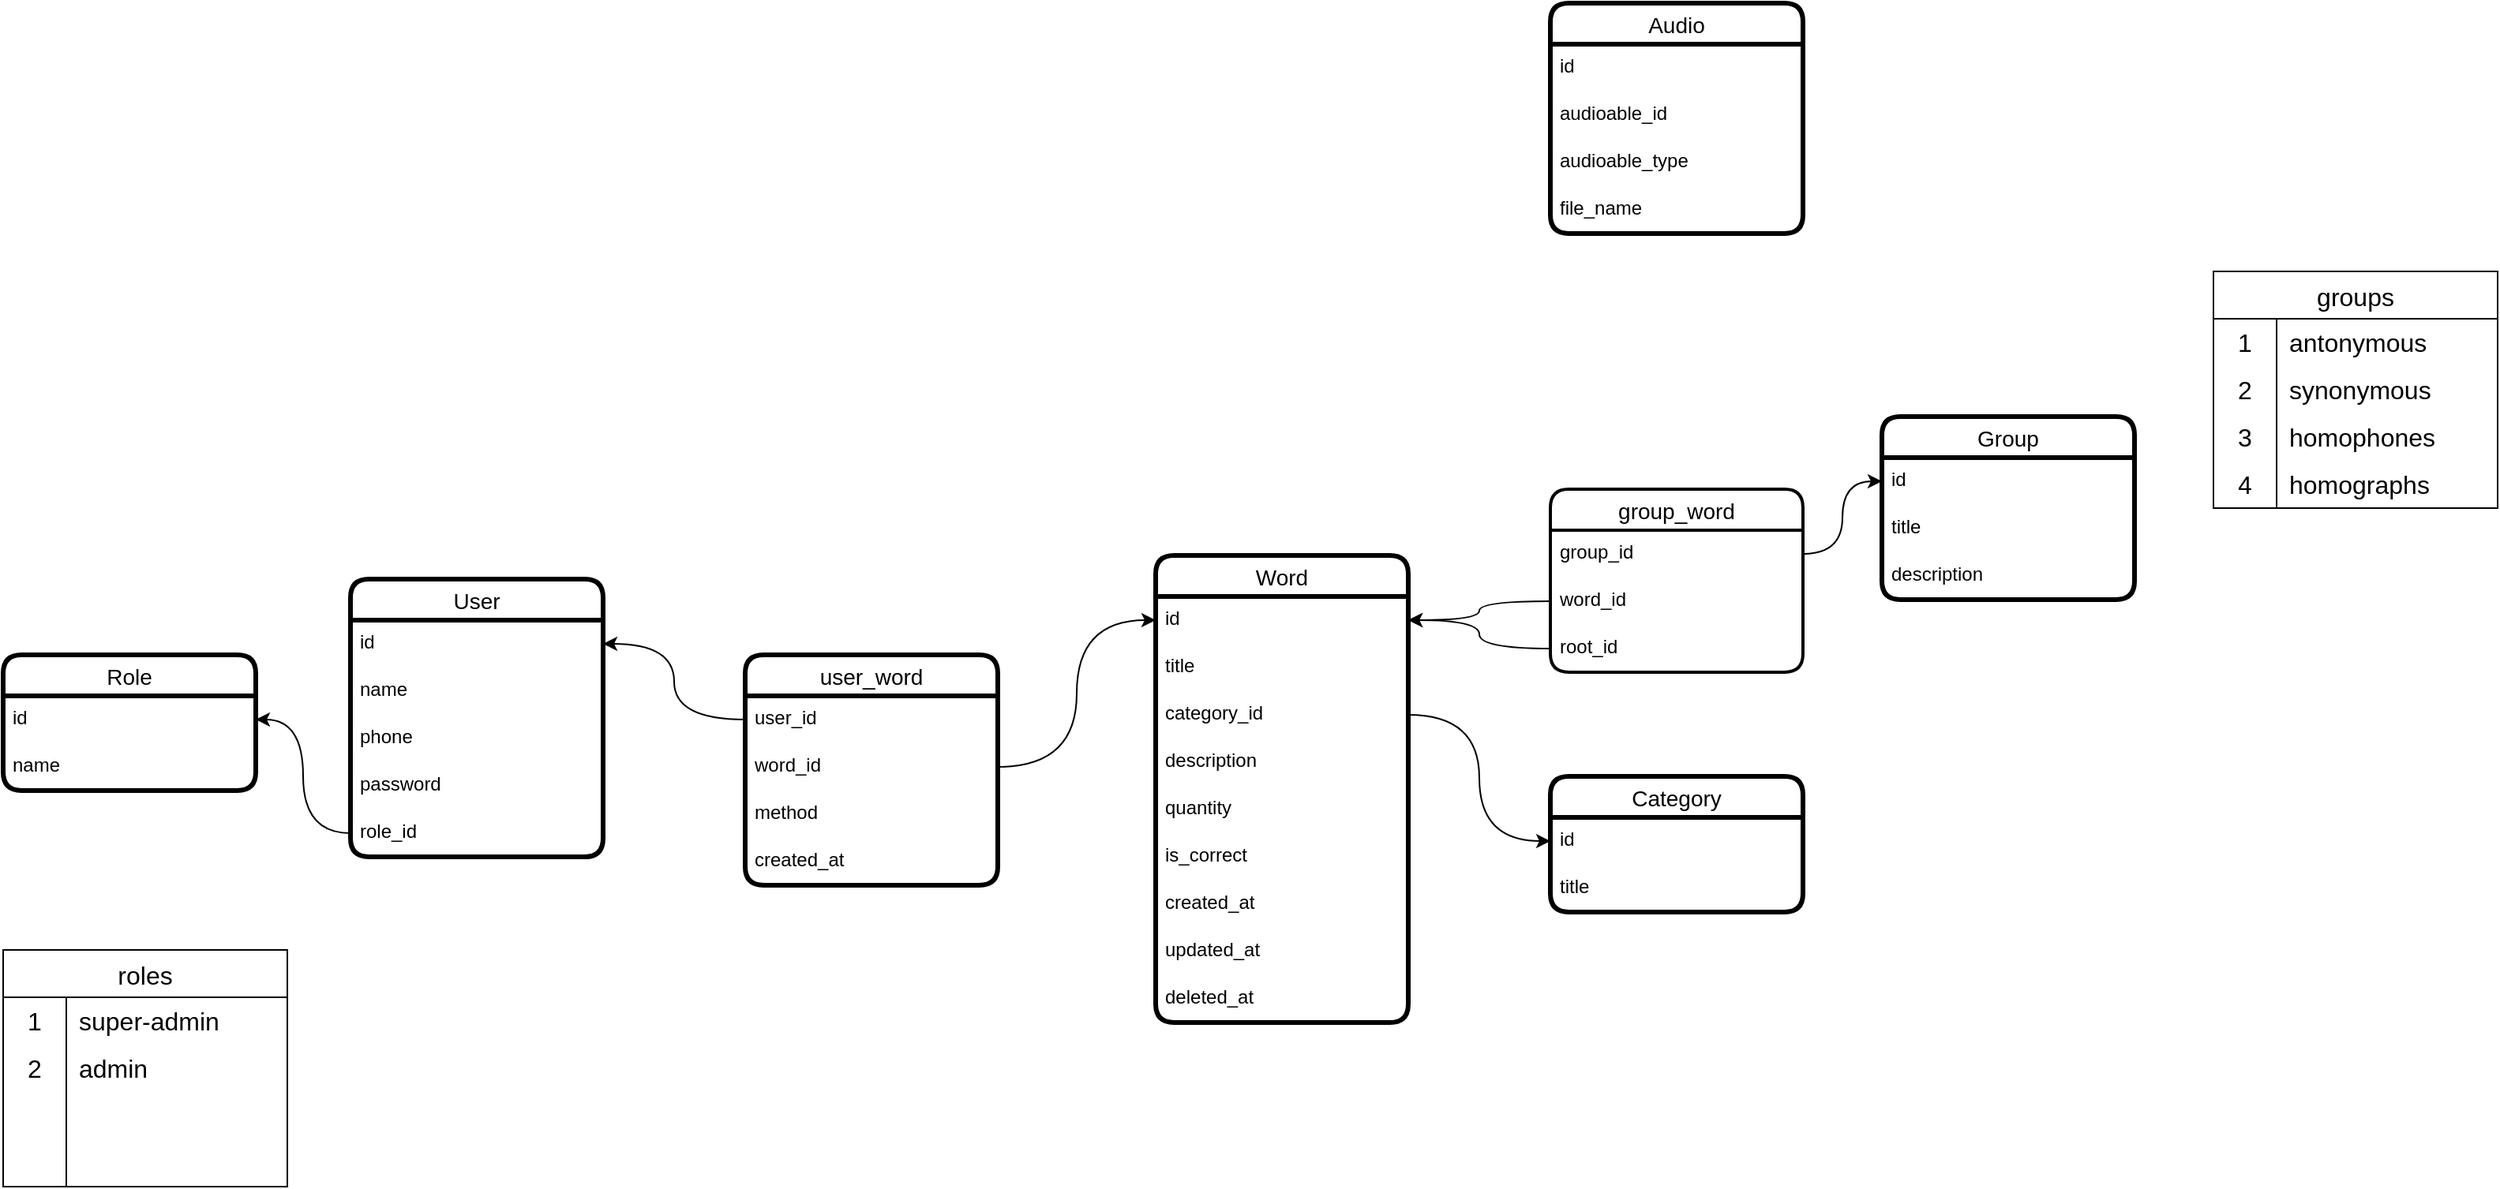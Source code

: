 <mxfile version="22.1.3" type="github">
  <diagram name="Страница 1" id="WVxcMm0KjkR60h23hDJV">
    <mxGraphModel dx="1647" dy="839" grid="1" gridSize="10" guides="1" tooltips="1" connect="1" arrows="1" fold="1" page="1" pageScale="1" pageWidth="827" pageHeight="1169" math="0" shadow="0">
      <root>
        <mxCell id="0" />
        <mxCell id="1" parent="0" />
        <mxCell id="9s2KFk0PjAGt847YJdl5-2" value="User" style="swimlane;fontStyle=0;childLayout=stackLayout;horizontal=1;startSize=26;horizontalStack=0;resizeParent=1;resizeParentMax=0;resizeLast=0;collapsible=1;marginBottom=0;align=center;fontSize=14;rounded=1;strokeWidth=3;" parent="1" vertex="1">
          <mxGeometry x="260" y="615" width="160" height="176" as="geometry" />
        </mxCell>
        <mxCell id="9s2KFk0PjAGt847YJdl5-3" value="id" style="text;strokeColor=none;fillColor=none;spacingLeft=4;spacingRight=4;overflow=hidden;rotatable=0;points=[[0,0.5],[1,0.5]];portConstraint=eastwest;fontSize=12;whiteSpace=wrap;html=1;" parent="9s2KFk0PjAGt847YJdl5-2" vertex="1">
          <mxGeometry y="26" width="160" height="30" as="geometry" />
        </mxCell>
        <mxCell id="9s2KFk0PjAGt847YJdl5-4" value="name" style="text;strokeColor=none;fillColor=none;spacingLeft=4;spacingRight=4;overflow=hidden;rotatable=0;points=[[0,0.5],[1,0.5]];portConstraint=eastwest;fontSize=12;whiteSpace=wrap;html=1;" parent="9s2KFk0PjAGt847YJdl5-2" vertex="1">
          <mxGeometry y="56" width="160" height="30" as="geometry" />
        </mxCell>
        <mxCell id="9s2KFk0PjAGt847YJdl5-5" value="phone" style="text;strokeColor=none;fillColor=none;spacingLeft=4;spacingRight=4;overflow=hidden;rotatable=0;points=[[0,0.5],[1,0.5]];portConstraint=eastwest;fontSize=12;whiteSpace=wrap;html=1;" parent="9s2KFk0PjAGt847YJdl5-2" vertex="1">
          <mxGeometry y="86" width="160" height="30" as="geometry" />
        </mxCell>
        <mxCell id="9s2KFk0PjAGt847YJdl5-6" value="password" style="text;strokeColor=none;fillColor=none;spacingLeft=4;spacingRight=4;overflow=hidden;rotatable=0;points=[[0,0.5],[1,0.5]];portConstraint=eastwest;fontSize=12;whiteSpace=wrap;html=1;" parent="9s2KFk0PjAGt847YJdl5-2" vertex="1">
          <mxGeometry y="116" width="160" height="30" as="geometry" />
        </mxCell>
        <mxCell id="KiJKbOR4MMH_Shu24o2U-1" value="role_id" style="text;strokeColor=none;fillColor=none;spacingLeft=4;spacingRight=4;overflow=hidden;rotatable=0;points=[[0,0.5],[1,0.5]];portConstraint=eastwest;fontSize=12;whiteSpace=wrap;html=1;" parent="9s2KFk0PjAGt847YJdl5-2" vertex="1">
          <mxGeometry y="146" width="160" height="30" as="geometry" />
        </mxCell>
        <mxCell id="9s2KFk0PjAGt847YJdl5-7" value="Role" style="swimlane;fontStyle=0;childLayout=stackLayout;horizontal=1;startSize=26;horizontalStack=0;resizeParent=1;resizeParentMax=0;resizeLast=0;collapsible=1;marginBottom=0;align=center;fontSize=14;rounded=1;strokeWidth=3;" parent="1" vertex="1">
          <mxGeometry x="40" y="663" width="160" height="86" as="geometry" />
        </mxCell>
        <mxCell id="9s2KFk0PjAGt847YJdl5-8" value="id" style="text;strokeColor=none;fillColor=none;spacingLeft=4;spacingRight=4;overflow=hidden;rotatable=0;points=[[0,0.5],[1,0.5]];portConstraint=eastwest;fontSize=12;whiteSpace=wrap;html=1;" parent="9s2KFk0PjAGt847YJdl5-7" vertex="1">
          <mxGeometry y="26" width="160" height="30" as="geometry" />
        </mxCell>
        <mxCell id="9s2KFk0PjAGt847YJdl5-9" value="name" style="text;strokeColor=none;fillColor=none;spacingLeft=4;spacingRight=4;overflow=hidden;rotatable=0;points=[[0,0.5],[1,0.5]];portConstraint=eastwest;fontSize=12;whiteSpace=wrap;html=1;" parent="9s2KFk0PjAGt847YJdl5-7" vertex="1">
          <mxGeometry y="56" width="160" height="30" as="geometry" />
        </mxCell>
        <mxCell id="9s2KFk0PjAGt847YJdl5-15" value="Word" style="swimlane;fontStyle=0;childLayout=stackLayout;horizontal=1;startSize=26;horizontalStack=0;resizeParent=1;resizeParentMax=0;resizeLast=0;collapsible=1;marginBottom=0;align=center;fontSize=14;rounded=1;strokeWidth=3;" parent="1" vertex="1">
          <mxGeometry x="770" y="600" width="160" height="296" as="geometry" />
        </mxCell>
        <mxCell id="9s2KFk0PjAGt847YJdl5-16" value="id" style="text;strokeColor=none;fillColor=none;spacingLeft=4;spacingRight=4;overflow=hidden;rotatable=0;points=[[0,0.5],[1,0.5]];portConstraint=eastwest;fontSize=12;whiteSpace=wrap;html=1;" parent="9s2KFk0PjAGt847YJdl5-15" vertex="1">
          <mxGeometry y="26" width="160" height="30" as="geometry" />
        </mxCell>
        <mxCell id="9s2KFk0PjAGt847YJdl5-17" value="title" style="text;strokeColor=none;fillColor=none;spacingLeft=4;spacingRight=4;overflow=hidden;rotatable=0;points=[[0,0.5],[1,0.5]];portConstraint=eastwest;fontSize=12;whiteSpace=wrap;html=1;" parent="9s2KFk0PjAGt847YJdl5-15" vertex="1">
          <mxGeometry y="56" width="160" height="30" as="geometry" />
        </mxCell>
        <mxCell id="Ce64ZKz7UIwc_5tef3Ci-2" value="category_id" style="text;strokeColor=none;fillColor=none;spacingLeft=4;spacingRight=4;overflow=hidden;rotatable=0;points=[[0,0.5],[1,0.5]];portConstraint=eastwest;fontSize=12;whiteSpace=wrap;html=1;" vertex="1" parent="9s2KFk0PjAGt847YJdl5-15">
          <mxGeometry y="86" width="160" height="30" as="geometry" />
        </mxCell>
        <mxCell id="9s2KFk0PjAGt847YJdl5-18" value="description" style="text;strokeColor=none;fillColor=none;spacingLeft=4;spacingRight=4;overflow=hidden;rotatable=0;points=[[0,0.5],[1,0.5]];portConstraint=eastwest;fontSize=12;whiteSpace=wrap;html=1;" parent="9s2KFk0PjAGt847YJdl5-15" vertex="1">
          <mxGeometry y="116" width="160" height="30" as="geometry" />
        </mxCell>
        <mxCell id="9s2KFk0PjAGt847YJdl5-58" value="quantity" style="text;strokeColor=none;fillColor=none;spacingLeft=4;spacingRight=4;overflow=hidden;rotatable=0;points=[[0,0.5],[1,0.5]];portConstraint=eastwest;fontSize=12;whiteSpace=wrap;html=1;" parent="9s2KFk0PjAGt847YJdl5-15" vertex="1">
          <mxGeometry y="146" width="160" height="30" as="geometry" />
        </mxCell>
        <mxCell id="9s2KFk0PjAGt847YJdl5-69" value="is_correct" style="text;strokeColor=none;fillColor=none;spacingLeft=4;spacingRight=4;overflow=hidden;rotatable=0;points=[[0,0.5],[1,0.5]];portConstraint=eastwest;fontSize=12;whiteSpace=wrap;html=1;" parent="9s2KFk0PjAGt847YJdl5-15" vertex="1">
          <mxGeometry y="176" width="160" height="30" as="geometry" />
        </mxCell>
        <mxCell id="Ce64ZKz7UIwc_5tef3Ci-11" value="created_at" style="text;strokeColor=none;fillColor=none;spacingLeft=4;spacingRight=4;overflow=hidden;rotatable=0;points=[[0,0.5],[1,0.5]];portConstraint=eastwest;fontSize=12;whiteSpace=wrap;html=1;" vertex="1" parent="9s2KFk0PjAGt847YJdl5-15">
          <mxGeometry y="206" width="160" height="30" as="geometry" />
        </mxCell>
        <mxCell id="Ce64ZKz7UIwc_5tef3Ci-12" value="updated_at" style="text;strokeColor=none;fillColor=none;spacingLeft=4;spacingRight=4;overflow=hidden;rotatable=0;points=[[0,0.5],[1,0.5]];portConstraint=eastwest;fontSize=12;whiteSpace=wrap;html=1;" vertex="1" parent="9s2KFk0PjAGt847YJdl5-15">
          <mxGeometry y="236" width="160" height="30" as="geometry" />
        </mxCell>
        <mxCell id="Ce64ZKz7UIwc_5tef3Ci-13" value="deleted_at" style="text;strokeColor=none;fillColor=none;spacingLeft=4;spacingRight=4;overflow=hidden;rotatable=0;points=[[0,0.5],[1,0.5]];portConstraint=eastwest;fontSize=12;whiteSpace=wrap;html=1;" vertex="1" parent="9s2KFk0PjAGt847YJdl5-15">
          <mxGeometry y="266" width="160" height="30" as="geometry" />
        </mxCell>
        <mxCell id="9s2KFk0PjAGt847YJdl5-23" value="Category" style="swimlane;fontStyle=0;childLayout=stackLayout;horizontal=1;startSize=26;horizontalStack=0;resizeParent=1;resizeParentMax=0;resizeLast=0;collapsible=1;marginBottom=0;align=center;fontSize=14;rounded=1;strokeWidth=3;" parent="1" vertex="1">
          <mxGeometry x="1020" y="740" width="160" height="86" as="geometry" />
        </mxCell>
        <mxCell id="9s2KFk0PjAGt847YJdl5-24" value="id" style="text;strokeColor=none;fillColor=none;spacingLeft=4;spacingRight=4;overflow=hidden;rotatable=0;points=[[0,0.5],[1,0.5]];portConstraint=eastwest;fontSize=12;whiteSpace=wrap;html=1;" parent="9s2KFk0PjAGt847YJdl5-23" vertex="1">
          <mxGeometry y="26" width="160" height="30" as="geometry" />
        </mxCell>
        <mxCell id="9s2KFk0PjAGt847YJdl5-26" value="title" style="text;strokeColor=none;fillColor=none;spacingLeft=4;spacingRight=4;overflow=hidden;rotatable=0;points=[[0,0.5],[1,0.5]];portConstraint=eastwest;fontSize=12;whiteSpace=wrap;html=1;" parent="9s2KFk0PjAGt847YJdl5-23" vertex="1">
          <mxGeometry y="56" width="160" height="30" as="geometry" />
        </mxCell>
        <mxCell id="9s2KFk0PjAGt847YJdl5-51" value="Audio" style="swimlane;fontStyle=0;childLayout=stackLayout;horizontal=1;startSize=26;horizontalStack=0;resizeParent=1;resizeParentMax=0;resizeLast=0;collapsible=1;marginBottom=0;align=center;fontSize=14;rounded=1;strokeWidth=3;" parent="1" vertex="1">
          <mxGeometry x="1020" y="250" width="160" height="146" as="geometry" />
        </mxCell>
        <mxCell id="9s2KFk0PjAGt847YJdl5-52" value="id" style="text;strokeColor=none;fillColor=none;spacingLeft=4;spacingRight=4;overflow=hidden;rotatable=0;points=[[0,0.5],[1,0.5]];portConstraint=eastwest;fontSize=12;whiteSpace=wrap;html=1;" parent="9s2KFk0PjAGt847YJdl5-51" vertex="1">
          <mxGeometry y="26" width="160" height="30" as="geometry" />
        </mxCell>
        <mxCell id="9s2KFk0PjAGt847YJdl5-53" value="audioable_id" style="text;strokeColor=none;fillColor=none;spacingLeft=4;spacingRight=4;overflow=hidden;rotatable=0;points=[[0,0.5],[1,0.5]];portConstraint=eastwest;fontSize=12;whiteSpace=wrap;html=1;" parent="9s2KFk0PjAGt847YJdl5-51" vertex="1">
          <mxGeometry y="56" width="160" height="30" as="geometry" />
        </mxCell>
        <mxCell id="9s2KFk0PjAGt847YJdl5-54" value="audioable_type" style="text;strokeColor=none;fillColor=none;spacingLeft=4;spacingRight=4;overflow=hidden;rotatable=0;points=[[0,0.5],[1,0.5]];portConstraint=eastwest;fontSize=12;whiteSpace=wrap;html=1;" parent="9s2KFk0PjAGt847YJdl5-51" vertex="1">
          <mxGeometry y="86" width="160" height="30" as="geometry" />
        </mxCell>
        <mxCell id="9s2KFk0PjAGt847YJdl5-55" value="file_name" style="text;strokeColor=none;fillColor=none;spacingLeft=4;spacingRight=4;overflow=hidden;rotatable=0;points=[[0,0.5],[1,0.5]];portConstraint=eastwest;fontSize=12;whiteSpace=wrap;html=1;" parent="9s2KFk0PjAGt847YJdl5-51" vertex="1">
          <mxGeometry y="116" width="160" height="30" as="geometry" />
        </mxCell>
        <mxCell id="lNS93OK5RGvGRz_8EtCV-1" value="roles" style="shape=table;startSize=30;container=1;collapsible=0;childLayout=tableLayout;fixedRows=1;rowLines=0;fontStyle=0;strokeColor=default;fontSize=16;" parent="1" vertex="1">
          <mxGeometry x="40" y="850" width="180" height="150" as="geometry" />
        </mxCell>
        <mxCell id="lNS93OK5RGvGRz_8EtCV-2" value="" style="shape=tableRow;horizontal=0;startSize=0;swimlaneHead=0;swimlaneBody=0;top=0;left=0;bottom=0;right=0;collapsible=0;dropTarget=0;fillColor=none;points=[[0,0.5],[1,0.5]];portConstraint=eastwest;strokeColor=inherit;fontSize=16;" parent="lNS93OK5RGvGRz_8EtCV-1" vertex="1">
          <mxGeometry y="30" width="180" height="30" as="geometry" />
        </mxCell>
        <mxCell id="lNS93OK5RGvGRz_8EtCV-3" value="1" style="shape=partialRectangle;html=1;whiteSpace=wrap;connectable=0;fillColor=none;top=0;left=0;bottom=0;right=0;overflow=hidden;pointerEvents=1;strokeColor=inherit;fontSize=16;" parent="lNS93OK5RGvGRz_8EtCV-2" vertex="1">
          <mxGeometry width="40" height="30" as="geometry">
            <mxRectangle width="40" height="30" as="alternateBounds" />
          </mxGeometry>
        </mxCell>
        <mxCell id="lNS93OK5RGvGRz_8EtCV-4" value="super-admin" style="shape=partialRectangle;html=1;whiteSpace=wrap;connectable=0;fillColor=none;top=0;left=0;bottom=0;right=0;align=left;spacingLeft=6;overflow=hidden;strokeColor=inherit;fontSize=16;" parent="lNS93OK5RGvGRz_8EtCV-2" vertex="1">
          <mxGeometry x="40" width="140" height="30" as="geometry">
            <mxRectangle width="140" height="30" as="alternateBounds" />
          </mxGeometry>
        </mxCell>
        <mxCell id="lNS93OK5RGvGRz_8EtCV-5" value="" style="shape=tableRow;horizontal=0;startSize=0;swimlaneHead=0;swimlaneBody=0;top=0;left=0;bottom=0;right=0;collapsible=0;dropTarget=0;fillColor=none;points=[[0,0.5],[1,0.5]];portConstraint=eastwest;strokeColor=inherit;fontSize=16;" parent="lNS93OK5RGvGRz_8EtCV-1" vertex="1">
          <mxGeometry y="60" width="180" height="30" as="geometry" />
        </mxCell>
        <mxCell id="lNS93OK5RGvGRz_8EtCV-6" value="2" style="shape=partialRectangle;html=1;whiteSpace=wrap;connectable=0;fillColor=none;top=0;left=0;bottom=0;right=0;overflow=hidden;strokeColor=inherit;fontSize=16;" parent="lNS93OK5RGvGRz_8EtCV-5" vertex="1">
          <mxGeometry width="40" height="30" as="geometry">
            <mxRectangle width="40" height="30" as="alternateBounds" />
          </mxGeometry>
        </mxCell>
        <mxCell id="lNS93OK5RGvGRz_8EtCV-7" value="admin" style="shape=partialRectangle;html=1;whiteSpace=wrap;connectable=0;fillColor=none;top=0;left=0;bottom=0;right=0;align=left;spacingLeft=6;overflow=hidden;strokeColor=inherit;fontSize=16;" parent="lNS93OK5RGvGRz_8EtCV-5" vertex="1">
          <mxGeometry x="40" width="140" height="30" as="geometry">
            <mxRectangle width="140" height="30" as="alternateBounds" />
          </mxGeometry>
        </mxCell>
        <mxCell id="lNS93OK5RGvGRz_8EtCV-8" value="" style="shape=tableRow;horizontal=0;startSize=0;swimlaneHead=0;swimlaneBody=0;top=0;left=0;bottom=0;right=0;collapsible=0;dropTarget=0;fillColor=none;points=[[0,0.5],[1,0.5]];portConstraint=eastwest;strokeColor=inherit;fontSize=16;" parent="lNS93OK5RGvGRz_8EtCV-1" vertex="1">
          <mxGeometry y="90" width="180" height="30" as="geometry" />
        </mxCell>
        <mxCell id="lNS93OK5RGvGRz_8EtCV-9" value="" style="shape=partialRectangle;html=1;whiteSpace=wrap;connectable=0;fillColor=none;top=0;left=0;bottom=0;right=0;overflow=hidden;strokeColor=inherit;fontSize=16;" parent="lNS93OK5RGvGRz_8EtCV-8" vertex="1">
          <mxGeometry width="40" height="30" as="geometry">
            <mxRectangle width="40" height="30" as="alternateBounds" />
          </mxGeometry>
        </mxCell>
        <mxCell id="lNS93OK5RGvGRz_8EtCV-10" value="" style="shape=partialRectangle;html=1;whiteSpace=wrap;connectable=0;fillColor=none;top=0;left=0;bottom=0;right=0;align=left;spacingLeft=6;overflow=hidden;strokeColor=inherit;fontSize=16;" parent="lNS93OK5RGvGRz_8EtCV-8" vertex="1">
          <mxGeometry x="40" width="140" height="30" as="geometry">
            <mxRectangle width="140" height="30" as="alternateBounds" />
          </mxGeometry>
        </mxCell>
        <mxCell id="lNS93OK5RGvGRz_8EtCV-11" value="" style="shape=tableRow;horizontal=0;startSize=0;swimlaneHead=0;swimlaneBody=0;top=0;left=0;bottom=0;right=0;collapsible=0;dropTarget=0;fillColor=none;points=[[0,0.5],[1,0.5]];portConstraint=eastwest;strokeColor=inherit;fontSize=16;" parent="lNS93OK5RGvGRz_8EtCV-1" vertex="1">
          <mxGeometry y="120" width="180" height="30" as="geometry" />
        </mxCell>
        <mxCell id="lNS93OK5RGvGRz_8EtCV-12" value="" style="shape=partialRectangle;html=1;whiteSpace=wrap;connectable=0;fillColor=none;top=0;left=0;bottom=0;right=0;overflow=hidden;strokeColor=inherit;fontSize=16;" parent="lNS93OK5RGvGRz_8EtCV-11" vertex="1">
          <mxGeometry width="40" height="30" as="geometry">
            <mxRectangle width="40" height="30" as="alternateBounds" />
          </mxGeometry>
        </mxCell>
        <mxCell id="lNS93OK5RGvGRz_8EtCV-13" value="" style="shape=partialRectangle;html=1;whiteSpace=wrap;connectable=0;fillColor=none;top=0;left=0;bottom=0;right=0;align=left;spacingLeft=6;overflow=hidden;strokeColor=inherit;fontSize=16;" parent="lNS93OK5RGvGRz_8EtCV-11" vertex="1">
          <mxGeometry x="40" width="140" height="30" as="geometry">
            <mxRectangle width="140" height="30" as="alternateBounds" />
          </mxGeometry>
        </mxCell>
        <mxCell id="3O-wHNPVdunCnhCmh2ZS-1" value="Group" style="swimlane;fontStyle=0;childLayout=stackLayout;horizontal=1;startSize=26;horizontalStack=0;resizeParent=1;resizeParentMax=0;resizeLast=0;collapsible=1;marginBottom=0;align=center;fontSize=14;rounded=1;strokeWidth=3;" parent="1" vertex="1">
          <mxGeometry x="1230" y="512" width="160" height="116" as="geometry" />
        </mxCell>
        <mxCell id="3O-wHNPVdunCnhCmh2ZS-2" value="id" style="text;strokeColor=none;fillColor=none;spacingLeft=4;spacingRight=4;overflow=hidden;rotatable=0;points=[[0,0.5],[1,0.5]];portConstraint=eastwest;fontSize=12;whiteSpace=wrap;html=1;" parent="3O-wHNPVdunCnhCmh2ZS-1" vertex="1">
          <mxGeometry y="26" width="160" height="30" as="geometry" />
        </mxCell>
        <mxCell id="3O-wHNPVdunCnhCmh2ZS-3" value="title" style="text;strokeColor=none;fillColor=none;spacingLeft=4;spacingRight=4;overflow=hidden;rotatable=0;points=[[0,0.5],[1,0.5]];portConstraint=eastwest;fontSize=12;whiteSpace=wrap;html=1;" parent="3O-wHNPVdunCnhCmh2ZS-1" vertex="1">
          <mxGeometry y="56" width="160" height="30" as="geometry" />
        </mxCell>
        <mxCell id="Y9FjBQoDKTLGdSzowrBU-4" value="description" style="text;strokeColor=none;fillColor=none;spacingLeft=4;spacingRight=4;overflow=hidden;rotatable=0;points=[[0,0.5],[1,0.5]];portConstraint=eastwest;fontSize=12;whiteSpace=wrap;html=1;" parent="3O-wHNPVdunCnhCmh2ZS-1" vertex="1">
          <mxGeometry y="86" width="160" height="30" as="geometry" />
        </mxCell>
        <mxCell id="3O-wHNPVdunCnhCmh2ZS-10" value="group_word" style="swimlane;fontStyle=0;childLayout=stackLayout;horizontal=1;startSize=26;horizontalStack=0;resizeParent=1;resizeParentMax=0;resizeLast=0;collapsible=1;marginBottom=0;align=center;fontSize=14;rounded=1;strokeWidth=2;" parent="1" vertex="1">
          <mxGeometry x="1020" y="558" width="160" height="116" as="geometry" />
        </mxCell>
        <mxCell id="3O-wHNPVdunCnhCmh2ZS-14" value="group_id" style="text;strokeColor=none;fillColor=none;spacingLeft=4;spacingRight=4;overflow=hidden;rotatable=0;points=[[0,0.5],[1,0.5]];portConstraint=eastwest;fontSize=12;whiteSpace=wrap;html=1;" parent="3O-wHNPVdunCnhCmh2ZS-10" vertex="1">
          <mxGeometry y="26" width="160" height="30" as="geometry" />
        </mxCell>
        <mxCell id="3O-wHNPVdunCnhCmh2ZS-12" value="word_id" style="text;strokeColor=none;fillColor=none;spacingLeft=4;spacingRight=4;overflow=hidden;rotatable=0;points=[[0,0.5],[1,0.5]];portConstraint=eastwest;fontSize=12;whiteSpace=wrap;html=1;" parent="3O-wHNPVdunCnhCmh2ZS-10" vertex="1">
          <mxGeometry y="56" width="160" height="30" as="geometry" />
        </mxCell>
        <mxCell id="3O-wHNPVdunCnhCmh2ZS-13" value="root_id" style="text;strokeColor=none;fillColor=none;spacingLeft=4;spacingRight=4;overflow=hidden;rotatable=0;points=[[0,0.5],[1,0.5]];portConstraint=eastwest;fontSize=12;whiteSpace=wrap;html=1;" parent="3O-wHNPVdunCnhCmh2ZS-10" vertex="1">
          <mxGeometry y="86" width="160" height="30" as="geometry" />
        </mxCell>
        <mxCell id="3O-wHNPVdunCnhCmh2ZS-15" style="edgeStyle=orthogonalEdgeStyle;rounded=0;orthogonalLoop=1;jettySize=auto;html=1;elbow=vertical;curved=1;" parent="1" source="3O-wHNPVdunCnhCmh2ZS-14" target="3O-wHNPVdunCnhCmh2ZS-2" edge="1">
          <mxGeometry relative="1" as="geometry" />
        </mxCell>
        <mxCell id="3O-wHNPVdunCnhCmh2ZS-16" style="edgeStyle=orthogonalEdgeStyle;rounded=0;orthogonalLoop=1;jettySize=auto;html=1;entryX=1;entryY=0.5;entryDx=0;entryDy=0;curved=1;" parent="1" source="3O-wHNPVdunCnhCmh2ZS-12" target="9s2KFk0PjAGt847YJdl5-16" edge="1">
          <mxGeometry relative="1" as="geometry" />
        </mxCell>
        <mxCell id="3O-wHNPVdunCnhCmh2ZS-17" style="edgeStyle=orthogonalEdgeStyle;rounded=0;orthogonalLoop=1;jettySize=auto;html=1;entryX=1;entryY=0.5;entryDx=0;entryDy=0;curved=1;" parent="1" source="3O-wHNPVdunCnhCmh2ZS-13" target="9s2KFk0PjAGt847YJdl5-16" edge="1">
          <mxGeometry relative="1" as="geometry" />
        </mxCell>
        <mxCell id="3O-wHNPVdunCnhCmh2ZS-18" value="groups" style="shape=table;startSize=30;container=1;collapsible=0;childLayout=tableLayout;fixedRows=1;rowLines=0;fontStyle=0;strokeColor=default;fontSize=16;" parent="1" vertex="1">
          <mxGeometry x="1440" y="420" width="180" height="150" as="geometry" />
        </mxCell>
        <mxCell id="3O-wHNPVdunCnhCmh2ZS-19" value="" style="shape=tableRow;horizontal=0;startSize=0;swimlaneHead=0;swimlaneBody=0;top=0;left=0;bottom=0;right=0;collapsible=0;dropTarget=0;fillColor=none;points=[[0,0.5],[1,0.5]];portConstraint=eastwest;strokeColor=inherit;fontSize=16;" parent="3O-wHNPVdunCnhCmh2ZS-18" vertex="1">
          <mxGeometry y="30" width="180" height="30" as="geometry" />
        </mxCell>
        <mxCell id="3O-wHNPVdunCnhCmh2ZS-20" value="1" style="shape=partialRectangle;html=1;whiteSpace=wrap;connectable=0;fillColor=none;top=0;left=0;bottom=0;right=0;overflow=hidden;pointerEvents=1;strokeColor=inherit;fontSize=16;" parent="3O-wHNPVdunCnhCmh2ZS-19" vertex="1">
          <mxGeometry width="40" height="30" as="geometry">
            <mxRectangle width="40" height="30" as="alternateBounds" />
          </mxGeometry>
        </mxCell>
        <mxCell id="3O-wHNPVdunCnhCmh2ZS-21" value="antonymous" style="shape=partialRectangle;html=1;whiteSpace=wrap;connectable=0;fillColor=none;top=0;left=0;bottom=0;right=0;align=left;spacingLeft=6;overflow=hidden;strokeColor=inherit;fontSize=16;" parent="3O-wHNPVdunCnhCmh2ZS-19" vertex="1">
          <mxGeometry x="40" width="140" height="30" as="geometry">
            <mxRectangle width="140" height="30" as="alternateBounds" />
          </mxGeometry>
        </mxCell>
        <mxCell id="3O-wHNPVdunCnhCmh2ZS-22" value="" style="shape=tableRow;horizontal=0;startSize=0;swimlaneHead=0;swimlaneBody=0;top=0;left=0;bottom=0;right=0;collapsible=0;dropTarget=0;fillColor=none;points=[[0,0.5],[1,0.5]];portConstraint=eastwest;strokeColor=inherit;fontSize=16;" parent="3O-wHNPVdunCnhCmh2ZS-18" vertex="1">
          <mxGeometry y="60" width="180" height="30" as="geometry" />
        </mxCell>
        <mxCell id="3O-wHNPVdunCnhCmh2ZS-23" value="2" style="shape=partialRectangle;html=1;whiteSpace=wrap;connectable=0;fillColor=none;top=0;left=0;bottom=0;right=0;overflow=hidden;strokeColor=inherit;fontSize=16;" parent="3O-wHNPVdunCnhCmh2ZS-22" vertex="1">
          <mxGeometry width="40" height="30" as="geometry">
            <mxRectangle width="40" height="30" as="alternateBounds" />
          </mxGeometry>
        </mxCell>
        <mxCell id="3O-wHNPVdunCnhCmh2ZS-24" value="synonymous" style="shape=partialRectangle;html=1;whiteSpace=wrap;connectable=0;fillColor=none;top=0;left=0;bottom=0;right=0;align=left;spacingLeft=6;overflow=hidden;strokeColor=inherit;fontSize=16;" parent="3O-wHNPVdunCnhCmh2ZS-22" vertex="1">
          <mxGeometry x="40" width="140" height="30" as="geometry">
            <mxRectangle width="140" height="30" as="alternateBounds" />
          </mxGeometry>
        </mxCell>
        <mxCell id="3O-wHNPVdunCnhCmh2ZS-25" value="" style="shape=tableRow;horizontal=0;startSize=0;swimlaneHead=0;swimlaneBody=0;top=0;left=0;bottom=0;right=0;collapsible=0;dropTarget=0;fillColor=none;points=[[0,0.5],[1,0.5]];portConstraint=eastwest;strokeColor=inherit;fontSize=16;" parent="3O-wHNPVdunCnhCmh2ZS-18" vertex="1">
          <mxGeometry y="90" width="180" height="30" as="geometry" />
        </mxCell>
        <mxCell id="3O-wHNPVdunCnhCmh2ZS-26" value="3" style="shape=partialRectangle;html=1;whiteSpace=wrap;connectable=0;fillColor=none;top=0;left=0;bottom=0;right=0;overflow=hidden;strokeColor=inherit;fontSize=16;" parent="3O-wHNPVdunCnhCmh2ZS-25" vertex="1">
          <mxGeometry width="40" height="30" as="geometry">
            <mxRectangle width="40" height="30" as="alternateBounds" />
          </mxGeometry>
        </mxCell>
        <mxCell id="3O-wHNPVdunCnhCmh2ZS-27" value="homophones" style="shape=partialRectangle;html=1;whiteSpace=wrap;connectable=0;fillColor=none;top=0;left=0;bottom=0;right=0;align=left;spacingLeft=6;overflow=hidden;strokeColor=inherit;fontSize=16;" parent="3O-wHNPVdunCnhCmh2ZS-25" vertex="1">
          <mxGeometry x="40" width="140" height="30" as="geometry">
            <mxRectangle width="140" height="30" as="alternateBounds" />
          </mxGeometry>
        </mxCell>
        <mxCell id="3O-wHNPVdunCnhCmh2ZS-28" value="" style="shape=tableRow;horizontal=0;startSize=0;swimlaneHead=0;swimlaneBody=0;top=0;left=0;bottom=0;right=0;collapsible=0;dropTarget=0;fillColor=none;points=[[0,0.5],[1,0.5]];portConstraint=eastwest;strokeColor=inherit;fontSize=16;" parent="3O-wHNPVdunCnhCmh2ZS-18" vertex="1">
          <mxGeometry y="120" width="180" height="30" as="geometry" />
        </mxCell>
        <mxCell id="3O-wHNPVdunCnhCmh2ZS-29" value="4" style="shape=partialRectangle;html=1;whiteSpace=wrap;connectable=0;fillColor=none;top=0;left=0;bottom=0;right=0;overflow=hidden;strokeColor=inherit;fontSize=16;" parent="3O-wHNPVdunCnhCmh2ZS-28" vertex="1">
          <mxGeometry width="40" height="30" as="geometry">
            <mxRectangle width="40" height="30" as="alternateBounds" />
          </mxGeometry>
        </mxCell>
        <mxCell id="3O-wHNPVdunCnhCmh2ZS-30" value="homographs" style="shape=partialRectangle;html=1;whiteSpace=wrap;connectable=0;fillColor=none;top=0;left=0;bottom=0;right=0;align=left;spacingLeft=6;overflow=hidden;strokeColor=inherit;fontSize=16;" parent="3O-wHNPVdunCnhCmh2ZS-28" vertex="1">
          <mxGeometry x="40" width="140" height="30" as="geometry">
            <mxRectangle width="140" height="30" as="alternateBounds" />
          </mxGeometry>
        </mxCell>
        <mxCell id="KiJKbOR4MMH_Shu24o2U-2" style="edgeStyle=orthogonalEdgeStyle;rounded=0;orthogonalLoop=1;jettySize=auto;html=1;entryX=1;entryY=0.5;entryDx=0;entryDy=0;curved=1;" parent="1" source="KiJKbOR4MMH_Shu24o2U-1" target="9s2KFk0PjAGt847YJdl5-8" edge="1">
          <mxGeometry relative="1" as="geometry" />
        </mxCell>
        <mxCell id="Ce64ZKz7UIwc_5tef3Ci-3" style="edgeStyle=orthogonalEdgeStyle;rounded=0;orthogonalLoop=1;jettySize=auto;html=1;entryX=0;entryY=0.5;entryDx=0;entryDy=0;curved=1;" edge="1" parent="1" source="Ce64ZKz7UIwc_5tef3Ci-2" target="9s2KFk0PjAGt847YJdl5-24">
          <mxGeometry relative="1" as="geometry" />
        </mxCell>
        <mxCell id="Ce64ZKz7UIwc_5tef3Ci-4" value="user_word" style="swimlane;fontStyle=0;childLayout=stackLayout;horizontal=1;startSize=26;horizontalStack=0;resizeParent=1;resizeParentMax=0;resizeLast=0;collapsible=1;marginBottom=0;align=center;fontSize=14;rounded=1;strokeWidth=3;" vertex="1" parent="1">
          <mxGeometry x="510" y="663" width="160" height="146" as="geometry" />
        </mxCell>
        <mxCell id="Ce64ZKz7UIwc_5tef3Ci-6" value="user_id" style="text;strokeColor=none;fillColor=none;spacingLeft=4;spacingRight=4;overflow=hidden;rotatable=0;points=[[0,0.5],[1,0.5]];portConstraint=eastwest;fontSize=12;whiteSpace=wrap;html=1;" vertex="1" parent="Ce64ZKz7UIwc_5tef3Ci-4">
          <mxGeometry y="26" width="160" height="30" as="geometry" />
        </mxCell>
        <mxCell id="Ce64ZKz7UIwc_5tef3Ci-7" value="word_id" style="text;strokeColor=none;fillColor=none;spacingLeft=4;spacingRight=4;overflow=hidden;rotatable=0;points=[[0,0.5],[1,0.5]];portConstraint=eastwest;fontSize=12;whiteSpace=wrap;html=1;" vertex="1" parent="Ce64ZKz7UIwc_5tef3Ci-4">
          <mxGeometry y="56" width="160" height="30" as="geometry" />
        </mxCell>
        <mxCell id="Ce64ZKz7UIwc_5tef3Ci-9" value="method" style="text;strokeColor=none;fillColor=none;spacingLeft=4;spacingRight=4;overflow=hidden;rotatable=0;points=[[0,0.5],[1,0.5]];portConstraint=eastwest;fontSize=12;whiteSpace=wrap;html=1;" vertex="1" parent="Ce64ZKz7UIwc_5tef3Ci-4">
          <mxGeometry y="86" width="160" height="30" as="geometry" />
        </mxCell>
        <mxCell id="Ce64ZKz7UIwc_5tef3Ci-10" value="created_at" style="text;strokeColor=none;fillColor=none;spacingLeft=4;spacingRight=4;overflow=hidden;rotatable=0;points=[[0,0.5],[1,0.5]];portConstraint=eastwest;fontSize=12;whiteSpace=wrap;html=1;" vertex="1" parent="Ce64ZKz7UIwc_5tef3Ci-4">
          <mxGeometry y="116" width="160" height="30" as="geometry" />
        </mxCell>
        <mxCell id="Ce64ZKz7UIwc_5tef3Ci-15" style="edgeStyle=orthogonalEdgeStyle;rounded=0;orthogonalLoop=1;jettySize=auto;html=1;entryX=1;entryY=0.5;entryDx=0;entryDy=0;curved=1;" edge="1" parent="1" source="Ce64ZKz7UIwc_5tef3Ci-6" target="9s2KFk0PjAGt847YJdl5-3">
          <mxGeometry relative="1" as="geometry" />
        </mxCell>
        <mxCell id="Ce64ZKz7UIwc_5tef3Ci-16" style="edgeStyle=orthogonalEdgeStyle;rounded=0;orthogonalLoop=1;jettySize=auto;html=1;entryX=0;entryY=0.5;entryDx=0;entryDy=0;elbow=vertical;curved=1;" edge="1" parent="1" source="Ce64ZKz7UIwc_5tef3Ci-7" target="9s2KFk0PjAGt847YJdl5-16">
          <mxGeometry relative="1" as="geometry" />
        </mxCell>
      </root>
    </mxGraphModel>
  </diagram>
</mxfile>
